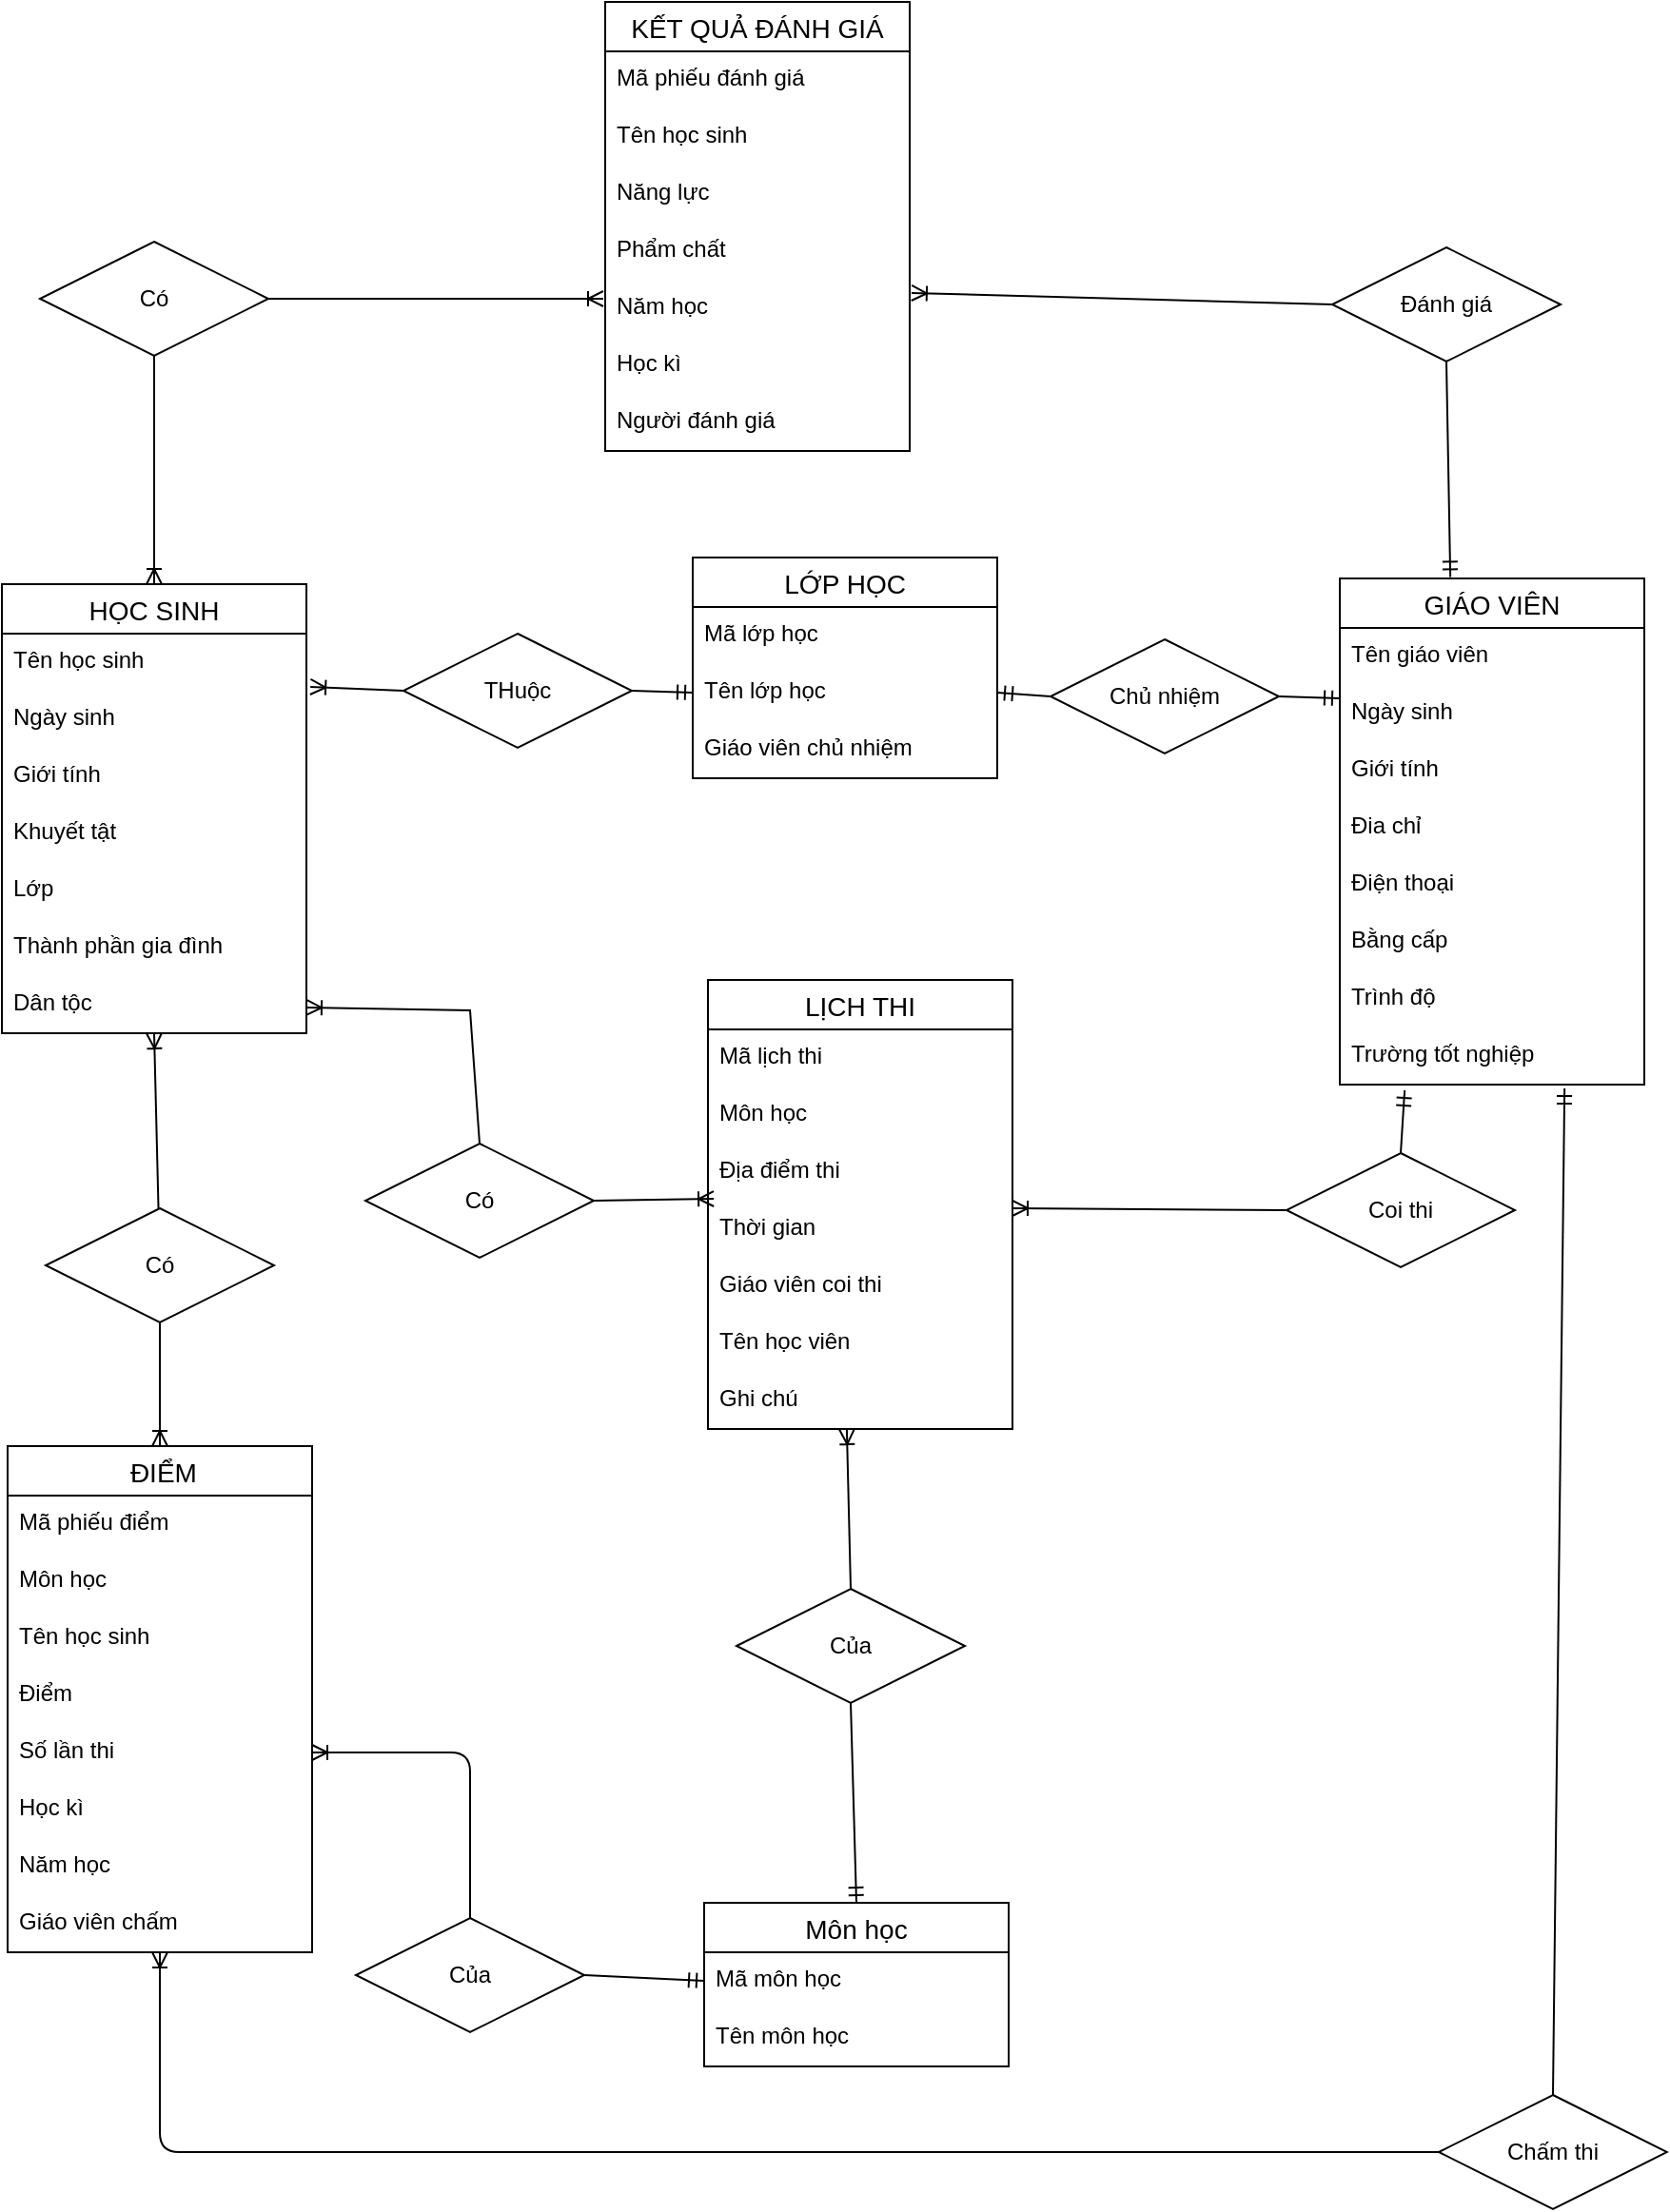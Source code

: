 <mxfile version="14.5.8" type="github">
  <diagram id="hoot__3CSZ-m4Yv-MgML" name="Page-1">
    <mxGraphModel dx="1369" dy="776" grid="0" gridSize="10" guides="1" tooltips="1" connect="1" arrows="1" fold="1" page="1" pageScale="1" pageWidth="1100" pageHeight="1700" background="#ffffff" math="0" shadow="0">
      <root>
        <mxCell id="0" />
        <mxCell id="1" parent="0" />
        <mxCell id="pvwdePWFHWHqx1OLr2bi-17" value="HỌC SINH" style="swimlane;fontStyle=0;childLayout=stackLayout;horizontal=1;startSize=26;horizontalStack=0;resizeParent=1;resizeParentMax=0;resizeLast=0;collapsible=1;marginBottom=0;align=center;fontSize=14;" parent="1" vertex="1">
          <mxGeometry x="131" y="393" width="160" height="236" as="geometry" />
        </mxCell>
        <mxCell id="pvwdePWFHWHqx1OLr2bi-19" value="Tên học sinh" style="text;strokeColor=none;fillColor=none;spacingLeft=4;spacingRight=4;overflow=hidden;rotatable=0;points=[[0,0.5],[1,0.5]];portConstraint=eastwest;fontSize=12;" parent="pvwdePWFHWHqx1OLr2bi-17" vertex="1">
          <mxGeometry y="26" width="160" height="30" as="geometry" />
        </mxCell>
        <mxCell id="pvwdePWFHWHqx1OLr2bi-24" value="Ngày sinh" style="text;strokeColor=none;fillColor=none;spacingLeft=4;spacingRight=4;overflow=hidden;rotatable=0;points=[[0,0.5],[1,0.5]];portConstraint=eastwest;fontSize=12;" parent="pvwdePWFHWHqx1OLr2bi-17" vertex="1">
          <mxGeometry y="56" width="160" height="30" as="geometry" />
        </mxCell>
        <mxCell id="pvwdePWFHWHqx1OLr2bi-25" value="Giới tính" style="text;strokeColor=none;fillColor=none;spacingLeft=4;spacingRight=4;overflow=hidden;rotatable=0;points=[[0,0.5],[1,0.5]];portConstraint=eastwest;fontSize=12;" parent="pvwdePWFHWHqx1OLr2bi-17" vertex="1">
          <mxGeometry y="86" width="160" height="30" as="geometry" />
        </mxCell>
        <mxCell id="pvwdePWFHWHqx1OLr2bi-26" value="Khuyết tật" style="text;strokeColor=none;fillColor=none;spacingLeft=4;spacingRight=4;overflow=hidden;rotatable=0;points=[[0,0.5],[1,0.5]];portConstraint=eastwest;fontSize=12;" parent="pvwdePWFHWHqx1OLr2bi-17" vertex="1">
          <mxGeometry y="116" width="160" height="30" as="geometry" />
        </mxCell>
        <mxCell id="pvwdePWFHWHqx1OLr2bi-27" value="Lớp" style="text;strokeColor=none;fillColor=none;spacingLeft=4;spacingRight=4;overflow=hidden;rotatable=0;points=[[0,0.5],[1,0.5]];portConstraint=eastwest;fontSize=12;" parent="pvwdePWFHWHqx1OLr2bi-17" vertex="1">
          <mxGeometry y="146" width="160" height="30" as="geometry" />
        </mxCell>
        <mxCell id="pvwdePWFHWHqx1OLr2bi-28" value="Thành phần gia đình" style="text;strokeColor=none;fillColor=none;spacingLeft=4;spacingRight=4;overflow=hidden;rotatable=0;points=[[0,0.5],[1,0.5]];portConstraint=eastwest;fontSize=12;" parent="pvwdePWFHWHqx1OLr2bi-17" vertex="1">
          <mxGeometry y="176" width="160" height="30" as="geometry" />
        </mxCell>
        <mxCell id="pvwdePWFHWHqx1OLr2bi-29" value="Dân tộc" style="text;strokeColor=none;fillColor=none;spacingLeft=4;spacingRight=4;overflow=hidden;rotatable=0;points=[[0,0.5],[1,0.5]];portConstraint=eastwest;fontSize=12;" parent="pvwdePWFHWHqx1OLr2bi-17" vertex="1">
          <mxGeometry y="206" width="160" height="30" as="geometry" />
        </mxCell>
        <mxCell id="pvwdePWFHWHqx1OLr2bi-33" value="GIÁO VIÊN" style="swimlane;fontStyle=0;childLayout=stackLayout;horizontal=1;startSize=26;horizontalStack=0;resizeParent=1;resizeParentMax=0;resizeLast=0;collapsible=1;marginBottom=0;align=center;fontSize=14;" parent="1" vertex="1">
          <mxGeometry x="834" y="390" width="160" height="266" as="geometry" />
        </mxCell>
        <mxCell id="pvwdePWFHWHqx1OLr2bi-35" value="Tên giáo viên" style="text;strokeColor=none;fillColor=none;spacingLeft=4;spacingRight=4;overflow=hidden;rotatable=0;points=[[0,0.5],[1,0.5]];portConstraint=eastwest;fontSize=12;" parent="pvwdePWFHWHqx1OLr2bi-33" vertex="1">
          <mxGeometry y="26" width="160" height="30" as="geometry" />
        </mxCell>
        <mxCell id="pvwdePWFHWHqx1OLr2bi-36" value="Ngày sinh" style="text;strokeColor=none;fillColor=none;spacingLeft=4;spacingRight=4;overflow=hidden;rotatable=0;points=[[0,0.5],[1,0.5]];portConstraint=eastwest;fontSize=12;" parent="pvwdePWFHWHqx1OLr2bi-33" vertex="1">
          <mxGeometry y="56" width="160" height="30" as="geometry" />
        </mxCell>
        <mxCell id="pvwdePWFHWHqx1OLr2bi-37" value="Giới tính" style="text;strokeColor=none;fillColor=none;spacingLeft=4;spacingRight=4;overflow=hidden;rotatable=0;points=[[0,0.5],[1,0.5]];portConstraint=eastwest;fontSize=12;" parent="pvwdePWFHWHqx1OLr2bi-33" vertex="1">
          <mxGeometry y="86" width="160" height="30" as="geometry" />
        </mxCell>
        <mxCell id="pvwdePWFHWHqx1OLr2bi-38" value="Đia chỉ" style="text;strokeColor=none;fillColor=none;spacingLeft=4;spacingRight=4;overflow=hidden;rotatable=0;points=[[0,0.5],[1,0.5]];portConstraint=eastwest;fontSize=12;" parent="pvwdePWFHWHqx1OLr2bi-33" vertex="1">
          <mxGeometry y="116" width="160" height="30" as="geometry" />
        </mxCell>
        <mxCell id="pvwdePWFHWHqx1OLr2bi-39" value="Điện thoại" style="text;strokeColor=none;fillColor=none;spacingLeft=4;spacingRight=4;overflow=hidden;rotatable=0;points=[[0,0.5],[1,0.5]];portConstraint=eastwest;fontSize=12;" parent="pvwdePWFHWHqx1OLr2bi-33" vertex="1">
          <mxGeometry y="146" width="160" height="30" as="geometry" />
        </mxCell>
        <mxCell id="pvwdePWFHWHqx1OLr2bi-40" value="Bằng cấp" style="text;strokeColor=none;fillColor=none;spacingLeft=4;spacingRight=4;overflow=hidden;rotatable=0;points=[[0,0.5],[1,0.5]];portConstraint=eastwest;fontSize=12;" parent="pvwdePWFHWHqx1OLr2bi-33" vertex="1">
          <mxGeometry y="176" width="160" height="30" as="geometry" />
        </mxCell>
        <mxCell id="pvwdePWFHWHqx1OLr2bi-41" value="Trình độ" style="text;strokeColor=none;fillColor=none;spacingLeft=4;spacingRight=4;overflow=hidden;rotatable=0;points=[[0,0.5],[1,0.5]];portConstraint=eastwest;fontSize=12;" parent="pvwdePWFHWHqx1OLr2bi-33" vertex="1">
          <mxGeometry y="206" width="160" height="30" as="geometry" />
        </mxCell>
        <mxCell id="pvwdePWFHWHqx1OLr2bi-42" value="Trường tốt nghiệp" style="text;strokeColor=none;fillColor=none;spacingLeft=4;spacingRight=4;overflow=hidden;rotatable=0;points=[[0,0.5],[1,0.5]];portConstraint=eastwest;fontSize=12;" parent="pvwdePWFHWHqx1OLr2bi-33" vertex="1">
          <mxGeometry y="236" width="160" height="30" as="geometry" />
        </mxCell>
        <mxCell id="pvwdePWFHWHqx1OLr2bi-49" value="LỚP HỌC" style="swimlane;fontStyle=0;childLayout=stackLayout;horizontal=1;startSize=26;horizontalStack=0;resizeParent=1;resizeParentMax=0;resizeLast=0;collapsible=1;marginBottom=0;align=center;fontSize=14;" parent="1" vertex="1">
          <mxGeometry x="494" y="379" width="160" height="116" as="geometry" />
        </mxCell>
        <mxCell id="pvwdePWFHWHqx1OLr2bi-50" value="Mã lớp học" style="text;strokeColor=none;fillColor=none;spacingLeft=4;spacingRight=4;overflow=hidden;rotatable=0;points=[[0,0.5],[1,0.5]];portConstraint=eastwest;fontSize=12;fontStyle=0" parent="pvwdePWFHWHqx1OLr2bi-49" vertex="1">
          <mxGeometry y="26" width="160" height="30" as="geometry" />
        </mxCell>
        <mxCell id="rdRmKtgfBki6RpdaBE43-10" value="Tên lớp học" style="text;strokeColor=none;fillColor=none;spacingLeft=4;spacingRight=4;overflow=hidden;rotatable=0;points=[[0,0.5],[1,0.5]];portConstraint=eastwest;fontSize=12;" parent="pvwdePWFHWHqx1OLr2bi-49" vertex="1">
          <mxGeometry y="56" width="160" height="30" as="geometry" />
        </mxCell>
        <mxCell id="rdRmKtgfBki6RpdaBE43-12" value="Giáo viên chủ nhiệm&#xa;" style="text;strokeColor=none;fillColor=none;spacingLeft=4;spacingRight=4;overflow=hidden;rotatable=0;points=[[0,0.5],[1,0.5]];portConstraint=eastwest;fontSize=12;" parent="pvwdePWFHWHqx1OLr2bi-49" vertex="1">
          <mxGeometry y="86" width="160" height="30" as="geometry" />
        </mxCell>
        <mxCell id="pvwdePWFHWHqx1OLr2bi-52" value="Môn học" style="swimlane;fontStyle=0;childLayout=stackLayout;horizontal=1;startSize=26;horizontalStack=0;resizeParent=1;resizeParentMax=0;resizeLast=0;collapsible=1;marginBottom=0;align=center;fontSize=14;" parent="1" vertex="1">
          <mxGeometry x="500" y="1086" width="160" height="86" as="geometry" />
        </mxCell>
        <mxCell id="pvwdePWFHWHqx1OLr2bi-53" value="Mã môn học" style="text;strokeColor=none;fillColor=none;spacingLeft=4;spacingRight=4;overflow=hidden;rotatable=0;points=[[0,0.5],[1,0.5]];portConstraint=eastwest;fontSize=12;fontStyle=0" parent="pvwdePWFHWHqx1OLr2bi-52" vertex="1">
          <mxGeometry y="26" width="160" height="30" as="geometry" />
        </mxCell>
        <mxCell id="pvwdePWFHWHqx1OLr2bi-54" value="Tên môn học" style="text;strokeColor=none;fillColor=none;spacingLeft=4;spacingRight=4;overflow=hidden;rotatable=0;points=[[0,0.5],[1,0.5]];portConstraint=eastwest;fontSize=12;" parent="pvwdePWFHWHqx1OLr2bi-52" vertex="1">
          <mxGeometry y="56" width="160" height="30" as="geometry" />
        </mxCell>
        <mxCell id="pvwdePWFHWHqx1OLr2bi-64" value=" ĐIỂM" style="swimlane;fontStyle=0;childLayout=stackLayout;horizontal=1;startSize=26;horizontalStack=0;resizeParent=1;resizeParentMax=0;resizeLast=0;collapsible=1;marginBottom=0;align=center;fontSize=14;" parent="1" vertex="1">
          <mxGeometry x="134" y="846" width="160" height="266" as="geometry" />
        </mxCell>
        <mxCell id="ugmIcIHYuJo1cdFX7WU3-1" value="Mã phiếu điểm" style="text;strokeColor=none;fillColor=none;spacingLeft=4;spacingRight=4;overflow=hidden;rotatable=0;points=[[0,0.5],[1,0.5]];portConstraint=eastwest;fontSize=12;" parent="pvwdePWFHWHqx1OLr2bi-64" vertex="1">
          <mxGeometry y="26" width="160" height="30" as="geometry" />
        </mxCell>
        <mxCell id="pvwdePWFHWHqx1OLr2bi-68" value="Môn học" style="text;strokeColor=none;fillColor=none;spacingLeft=4;spacingRight=4;overflow=hidden;rotatable=0;points=[[0,0.5],[1,0.5]];portConstraint=eastwest;fontSize=12;" parent="pvwdePWFHWHqx1OLr2bi-64" vertex="1">
          <mxGeometry y="56" width="160" height="30" as="geometry" />
        </mxCell>
        <mxCell id="pvwdePWFHWHqx1OLr2bi-65" value="Tên học sinh" style="text;strokeColor=none;fillColor=none;spacingLeft=4;spacingRight=4;overflow=hidden;rotatable=0;points=[[0,0.5],[1,0.5]];portConstraint=eastwest;fontSize=12;" parent="pvwdePWFHWHqx1OLr2bi-64" vertex="1">
          <mxGeometry y="86" width="160" height="30" as="geometry" />
        </mxCell>
        <mxCell id="pvwdePWFHWHqx1OLr2bi-69" value="Điểm" style="text;strokeColor=none;fillColor=none;spacingLeft=4;spacingRight=4;overflow=hidden;rotatable=0;points=[[0,0.5],[1,0.5]];portConstraint=eastwest;fontSize=12;" parent="pvwdePWFHWHqx1OLr2bi-64" vertex="1">
          <mxGeometry y="116" width="160" height="30" as="geometry" />
        </mxCell>
        <mxCell id="pvwdePWFHWHqx1OLr2bi-70" value="Số lần thi" style="text;strokeColor=none;fillColor=none;spacingLeft=4;spacingRight=4;overflow=hidden;rotatable=0;points=[[0,0.5],[1,0.5]];portConstraint=eastwest;fontSize=12;" parent="pvwdePWFHWHqx1OLr2bi-64" vertex="1">
          <mxGeometry y="146" width="160" height="30" as="geometry" />
        </mxCell>
        <mxCell id="pvwdePWFHWHqx1OLr2bi-67" value="Học kì" style="text;strokeColor=none;fillColor=none;spacingLeft=4;spacingRight=4;overflow=hidden;rotatable=0;points=[[0,0.5],[1,0.5]];portConstraint=eastwest;fontSize=12;" parent="pvwdePWFHWHqx1OLr2bi-64" vertex="1">
          <mxGeometry y="176" width="160" height="30" as="geometry" />
        </mxCell>
        <mxCell id="pvwdePWFHWHqx1OLr2bi-66" value="Năm học" style="text;strokeColor=none;fillColor=none;spacingLeft=4;spacingRight=4;overflow=hidden;rotatable=0;points=[[0,0.5],[1,0.5]];portConstraint=eastwest;fontSize=12;" parent="pvwdePWFHWHqx1OLr2bi-64" vertex="1">
          <mxGeometry y="206" width="160" height="30" as="geometry" />
        </mxCell>
        <mxCell id="ctQopqDnY2UfsGgvYHG6-9" value="Giáo viên chấm" style="text;strokeColor=none;fillColor=none;spacingLeft=4;spacingRight=4;overflow=hidden;rotatable=0;points=[[0,0.5],[1,0.5]];portConstraint=eastwest;fontSize=12;" parent="pvwdePWFHWHqx1OLr2bi-64" vertex="1">
          <mxGeometry y="236" width="160" height="30" as="geometry" />
        </mxCell>
        <mxCell id="pvwdePWFHWHqx1OLr2bi-97" value="Có" style="shape=rhombus;perimeter=rhombusPerimeter;whiteSpace=wrap;html=1;align=center;" parent="1" vertex="1">
          <mxGeometry x="151" y="213" width="120" height="60" as="geometry" />
        </mxCell>
        <mxCell id="pvwdePWFHWHqx1OLr2bi-99" value="" style="fontSize=12;html=1;endArrow=ERoneToMany;entryX=0;entryY=0.5;entryDx=0;entryDy=0;exitX=1;exitY=0.5;exitDx=0;exitDy=0;" parent="1" source="pvwdePWFHWHqx1OLr2bi-97" edge="1">
          <mxGeometry width="100" height="100" relative="1" as="geometry">
            <mxPoint x="181" y="373" as="sourcePoint" />
            <mxPoint x="447" y="243" as="targetPoint" />
          </mxGeometry>
        </mxCell>
        <mxCell id="pvwdePWFHWHqx1OLr2bi-100" value="Có" style="shape=rhombus;perimeter=rhombusPerimeter;whiteSpace=wrap;html=1;align=center;" parent="1" vertex="1">
          <mxGeometry x="154" y="721" width="120" height="60" as="geometry" />
        </mxCell>
        <mxCell id="pvwdePWFHWHqx1OLr2bi-102" value="" style="fontSize=12;html=1;endArrow=ERoneToMany;entryX=0.5;entryY=0;entryDx=0;entryDy=0;exitX=0.5;exitY=1;exitDx=0;exitDy=0;" parent="1" source="pvwdePWFHWHqx1OLr2bi-100" target="pvwdePWFHWHqx1OLr2bi-64" edge="1">
          <mxGeometry width="100" height="100" relative="1" as="geometry">
            <mxPoint x="469" y="564" as="sourcePoint" />
            <mxPoint x="518" y="564" as="targetPoint" />
          </mxGeometry>
        </mxCell>
        <mxCell id="pvwdePWFHWHqx1OLr2bi-104" value="Chủ nhiệm" style="shape=rhombus;perimeter=rhombusPerimeter;whiteSpace=wrap;html=1;align=center;" parent="1" vertex="1">
          <mxGeometry x="682" y="422" width="120" height="60" as="geometry" />
        </mxCell>
        <mxCell id="pvwdePWFHWHqx1OLr2bi-105" value="THuộc" style="shape=rhombus;perimeter=rhombusPerimeter;whiteSpace=wrap;html=1;align=center;" parent="1" vertex="1">
          <mxGeometry x="342" y="419" width="120" height="60" as="geometry" />
        </mxCell>
        <mxCell id="pvwdePWFHWHqx1OLr2bi-106" value="" style="fontSize=12;html=1;endArrow=ERmandOne;exitX=1;exitY=0.5;exitDx=0;exitDy=0;rounded=0;entryX=0;entryY=0.233;entryDx=0;entryDy=0;entryPerimeter=0;" parent="1" source="pvwdePWFHWHqx1OLr2bi-104" target="pvwdePWFHWHqx1OLr2bi-36" edge="1">
          <mxGeometry width="100" height="100" relative="1" as="geometry">
            <mxPoint x="349" y="564" as="sourcePoint" />
            <mxPoint x="847.76" y="723.47" as="targetPoint" />
          </mxGeometry>
        </mxCell>
        <mxCell id="pvwdePWFHWHqx1OLr2bi-107" value="" style="fontSize=12;html=1;endArrow=ERmandOne;entryX=1;entryY=0.5;entryDx=0;entryDy=0;exitX=0;exitY=0.5;exitDx=0;exitDy=0;rounded=0;" parent="1" source="pvwdePWFHWHqx1OLr2bi-104" edge="1">
          <mxGeometry width="100" height="100" relative="1" as="geometry">
            <mxPoint x="359" y="574" as="sourcePoint" />
            <mxPoint x="654" y="450" as="targetPoint" />
          </mxGeometry>
        </mxCell>
        <mxCell id="pvwdePWFHWHqx1OLr2bi-108" value="" style="fontSize=12;html=1;endArrow=ERmandOne;entryX=0;entryY=0.5;entryDx=0;entryDy=0;exitX=1;exitY=0.5;exitDx=0;exitDy=0;rounded=0;" parent="1" source="pvwdePWFHWHqx1OLr2bi-105" edge="1">
          <mxGeometry width="100" height="100" relative="1" as="geometry">
            <mxPoint x="349" y="564" as="sourcePoint" />
            <mxPoint x="494" y="450" as="targetPoint" />
            <Array as="points" />
          </mxGeometry>
        </mxCell>
        <mxCell id="pvwdePWFHWHqx1OLr2bi-109" value="" style="fontSize=12;html=1;endArrow=ERoneToMany;entryX=1.013;entryY=-0.067;entryDx=0;entryDy=0;exitX=0;exitY=0.5;exitDx=0;exitDy=0;rounded=0;entryPerimeter=0;" parent="1" source="pvwdePWFHWHqx1OLr2bi-105" target="pvwdePWFHWHqx1OLr2bi-24" edge="1">
          <mxGeometry width="100" height="100" relative="1" as="geometry">
            <mxPoint x="224" y="791.0" as="sourcePoint" />
            <mxPoint x="224" y="856.0" as="targetPoint" />
            <Array as="points" />
          </mxGeometry>
        </mxCell>
        <mxCell id="pvwdePWFHWHqx1OLr2bi-110" value="Của" style="shape=rhombus;perimeter=rhombusPerimeter;whiteSpace=wrap;html=1;align=center;" parent="1" vertex="1">
          <mxGeometry x="317" y="1094" width="120" height="60" as="geometry" />
        </mxCell>
        <mxCell id="pvwdePWFHWHqx1OLr2bi-111" value="" style="fontSize=12;html=1;endArrow=ERoneToMany;entryX=1;entryY=0.5;entryDx=0;entryDy=0;exitX=0.5;exitY=0;exitDx=0;exitDy=0;" parent="1" source="pvwdePWFHWHqx1OLr2bi-110" target="pvwdePWFHWHqx1OLr2bi-70" edge="1">
          <mxGeometry width="100" height="100" relative="1" as="geometry">
            <mxPoint x="224" y="791.0" as="sourcePoint" />
            <mxPoint x="224" y="856.0" as="targetPoint" />
            <Array as="points">
              <mxPoint x="377" y="1007" />
            </Array>
          </mxGeometry>
        </mxCell>
        <mxCell id="pvwdePWFHWHqx1OLr2bi-112" value="" style="fontSize=12;html=1;endArrow=ERmandOne;entryX=0;entryY=0.5;entryDx=0;entryDy=0;exitX=1;exitY=0.5;exitDx=0;exitDy=0;rounded=0;" parent="1" source="pvwdePWFHWHqx1OLr2bi-110" target="pvwdePWFHWHqx1OLr2bi-53" edge="1">
          <mxGeometry width="100" height="100" relative="1" as="geometry">
            <mxPoint x="224" y="731.0" as="sourcePoint" />
            <mxPoint x="223.72" y="668.76" as="targetPoint" />
          </mxGeometry>
        </mxCell>
        <mxCell id="rdRmKtgfBki6RpdaBE43-1" value="LỊCH THI" style="swimlane;fontStyle=0;childLayout=stackLayout;horizontal=1;startSize=26;horizontalStack=0;resizeParent=1;resizeParentMax=0;resizeLast=0;collapsible=1;marginBottom=0;align=center;fontSize=14;" parent="1" vertex="1">
          <mxGeometry x="502" y="601" width="160" height="236" as="geometry" />
        </mxCell>
        <mxCell id="ugmIcIHYuJo1cdFX7WU3-2" value="Mã lịch thi" style="text;strokeColor=none;fillColor=none;spacingLeft=4;spacingRight=4;overflow=hidden;rotatable=0;points=[[0,0.5],[1,0.5]];portConstraint=eastwest;fontSize=12;" parent="rdRmKtgfBki6RpdaBE43-1" vertex="1">
          <mxGeometry y="26" width="160" height="30" as="geometry" />
        </mxCell>
        <mxCell id="rdRmKtgfBki6RpdaBE43-3" value="Môn học" style="text;strokeColor=none;fillColor=none;spacingLeft=4;spacingRight=4;overflow=hidden;rotatable=0;points=[[0,0.5],[1,0.5]];portConstraint=eastwest;fontSize=12;" parent="rdRmKtgfBki6RpdaBE43-1" vertex="1">
          <mxGeometry y="56" width="160" height="30" as="geometry" />
        </mxCell>
        <mxCell id="rdRmKtgfBki6RpdaBE43-4" value="Địa điểm thi" style="text;strokeColor=none;fillColor=none;spacingLeft=4;spacingRight=4;overflow=hidden;rotatable=0;points=[[0,0.5],[1,0.5]];portConstraint=eastwest;fontSize=12;" parent="rdRmKtgfBki6RpdaBE43-1" vertex="1">
          <mxGeometry y="86" width="160" height="30" as="geometry" />
        </mxCell>
        <mxCell id="rdRmKtgfBki6RpdaBE43-5" value="Thời gian" style="text;strokeColor=none;fillColor=none;spacingLeft=4;spacingRight=4;overflow=hidden;rotatable=0;points=[[0,0.5],[1,0.5]];portConstraint=eastwest;fontSize=12;" parent="rdRmKtgfBki6RpdaBE43-1" vertex="1">
          <mxGeometry y="116" width="160" height="30" as="geometry" />
        </mxCell>
        <mxCell id="rdRmKtgfBki6RpdaBE43-6" value="Giáo viên coi thi&#xa;" style="text;strokeColor=none;fillColor=none;spacingLeft=4;spacingRight=4;overflow=hidden;rotatable=0;points=[[0,0.5],[1,0.5]];portConstraint=eastwest;fontSize=12;" parent="rdRmKtgfBki6RpdaBE43-1" vertex="1">
          <mxGeometry y="146" width="160" height="30" as="geometry" />
        </mxCell>
        <mxCell id="rdRmKtgfBki6RpdaBE43-19" value="Tên học viên" style="text;strokeColor=none;fillColor=none;spacingLeft=4;spacingRight=4;overflow=hidden;rotatable=0;points=[[0,0.5],[1,0.5]];portConstraint=eastwest;fontSize=12;" parent="rdRmKtgfBki6RpdaBE43-1" vertex="1">
          <mxGeometry y="176" width="160" height="30" as="geometry" />
        </mxCell>
        <mxCell id="FUonQlKfhRQpPkePMPSt-1" value="Ghi chú" style="text;strokeColor=none;fillColor=none;spacingLeft=4;spacingRight=4;overflow=hidden;rotatable=0;points=[[0,0.5],[1,0.5]];portConstraint=eastwest;fontSize=12;" vertex="1" parent="rdRmKtgfBki6RpdaBE43-1">
          <mxGeometry y="206" width="160" height="30" as="geometry" />
        </mxCell>
        <mxCell id="rdRmKtgfBki6RpdaBE43-14" value="Coi thi" style="shape=rhombus;perimeter=rhombusPerimeter;whiteSpace=wrap;html=1;align=center;" parent="1" vertex="1">
          <mxGeometry x="806" y="692" width="120" height="60" as="geometry" />
        </mxCell>
        <mxCell id="rdRmKtgfBki6RpdaBE43-15" value="" style="fontSize=12;html=1;endArrow=ERoneToMany;rounded=0;exitX=0;exitY=0.5;exitDx=0;exitDy=0;entryX=1;entryY=0.133;entryDx=0;entryDy=0;entryPerimeter=0;" parent="1" source="rdRmKtgfBki6RpdaBE43-14" target="rdRmKtgfBki6RpdaBE43-5" edge="1">
          <mxGeometry width="100" height="100" relative="1" as="geometry">
            <mxPoint x="1019" y="789" as="sourcePoint" />
            <mxPoint x="931" y="946" as="targetPoint" />
            <Array as="points" />
          </mxGeometry>
        </mxCell>
        <mxCell id="rdRmKtgfBki6RpdaBE43-16" value="Có" style="shape=rhombus;perimeter=rhombusPerimeter;whiteSpace=wrap;html=1;align=center;" parent="1" vertex="1">
          <mxGeometry x="322" y="687" width="120" height="60" as="geometry" />
        </mxCell>
        <mxCell id="rdRmKtgfBki6RpdaBE43-17" value="" style="fontSize=12;html=1;endArrow=ERoneToMany;exitX=0.5;exitY=0;exitDx=0;exitDy=0;rounded=0;" parent="1" source="rdRmKtgfBki6RpdaBE43-16" target="pvwdePWFHWHqx1OLr2bi-29" edge="1">
          <mxGeometry width="100" height="100" relative="1" as="geometry">
            <mxPoint x="389" y="686" as="sourcePoint" />
            <mxPoint x="301" y="624" as="targetPoint" />
            <Array as="points">
              <mxPoint x="377" y="617" />
            </Array>
          </mxGeometry>
        </mxCell>
        <mxCell id="rdRmKtgfBki6RpdaBE43-18" value="" style="fontSize=12;html=1;endArrow=ERoneToMany;entryX=0.019;entryY=-0.033;entryDx=0;entryDy=0;exitX=1;exitY=0.5;exitDx=0;exitDy=0;rounded=0;entryPerimeter=0;" parent="1" source="rdRmKtgfBki6RpdaBE43-16" target="rdRmKtgfBki6RpdaBE43-5" edge="1">
          <mxGeometry width="100" height="100" relative="1" as="geometry">
            <mxPoint x="389" y="686" as="sourcePoint" />
            <mxPoint x="301" y="624" as="targetPoint" />
            <Array as="points" />
          </mxGeometry>
        </mxCell>
        <mxCell id="rdRmKtgfBki6RpdaBE43-21" value="" style="fontSize=12;html=1;endArrow=ERoneToMany;entryX=0.5;entryY=1;entryDx=0;entryDy=0;rounded=0;" parent="1" source="pvwdePWFHWHqx1OLr2bi-100" target="pvwdePWFHWHqx1OLr2bi-17" edge="1">
          <mxGeometry width="100" height="100" relative="1" as="geometry">
            <mxPoint x="387" y="734" as="sourcePoint" />
            <mxPoint x="303.08" y="630.99" as="targetPoint" />
            <Array as="points" />
          </mxGeometry>
        </mxCell>
        <mxCell id="rdRmKtgfBki6RpdaBE43-22" value="" style="fontSize=12;html=1;endArrow=ERoneToMany;entryX=0.5;entryY=0;entryDx=0;entryDy=0;rounded=0;exitX=0.5;exitY=1;exitDx=0;exitDy=0;" parent="1" source="pvwdePWFHWHqx1OLr2bi-97" target="pvwdePWFHWHqx1OLr2bi-17" edge="1">
          <mxGeometry width="100" height="100" relative="1" as="geometry">
            <mxPoint x="223.037" y="731.481" as="sourcePoint" />
            <mxPoint x="221" y="669" as="targetPoint" />
            <Array as="points" />
          </mxGeometry>
        </mxCell>
        <mxCell id="rdRmKtgfBki6RpdaBE43-23" value="Của" style="shape=rhombus;perimeter=rhombusPerimeter;whiteSpace=wrap;html=1;align=center;" parent="1" vertex="1">
          <mxGeometry x="517" y="921" width="120" height="60" as="geometry" />
        </mxCell>
        <mxCell id="rdRmKtgfBki6RpdaBE43-24" value="" style="fontSize=12;html=1;endArrow=ERoneToMany;entryX=0.456;entryY=1;entryDx=0;entryDy=0;exitX=0.5;exitY=0;exitDx=0;exitDy=0;entryPerimeter=0;" parent="1" source="rdRmKtgfBki6RpdaBE43-23" target="FUonQlKfhRQpPkePMPSt-1" edge="1">
          <mxGeometry width="100" height="100" relative="1" as="geometry">
            <mxPoint x="215" y="1106" as="sourcePoint" />
            <mxPoint x="215.04" y="1062" as="targetPoint" />
          </mxGeometry>
        </mxCell>
        <mxCell id="rdRmKtgfBki6RpdaBE43-25" value="" style="fontSize=12;html=1;endArrow=ERmandOne;entryX=0.5;entryY=0;entryDx=0;entryDy=0;exitX=0.5;exitY=1;exitDx=0;exitDy=0;rounded=0;" parent="1" source="rdRmKtgfBki6RpdaBE43-23" target="pvwdePWFHWHqx1OLr2bi-52" edge="1">
          <mxGeometry width="100" height="100" relative="1" as="geometry">
            <mxPoint x="275" y="1136" as="sourcePoint" />
            <mxPoint x="492" y="1137" as="targetPoint" />
          </mxGeometry>
        </mxCell>
        <mxCell id="ctQopqDnY2UfsGgvYHG6-1" value="KẾT QUẢ ĐÁNH GIÁ" style="swimlane;fontStyle=0;childLayout=stackLayout;horizontal=1;startSize=26;horizontalStack=0;resizeParent=1;resizeParentMax=0;resizeLast=0;collapsible=1;marginBottom=0;align=center;fontSize=14;" parent="1" vertex="1">
          <mxGeometry x="448" y="87" width="160" height="236" as="geometry" />
        </mxCell>
        <mxCell id="ctQopqDnY2UfsGgvYHG6-2" value="Mã phiếu đánh giá" style="text;strokeColor=none;fillColor=none;spacingLeft=4;spacingRight=4;overflow=hidden;rotatable=0;points=[[0,0.5],[1,0.5]];portConstraint=eastwest;fontSize=12;" parent="ctQopqDnY2UfsGgvYHG6-1" vertex="1">
          <mxGeometry y="26" width="160" height="30" as="geometry" />
        </mxCell>
        <mxCell id="ctQopqDnY2UfsGgvYHG6-3" value="Tên học sinh" style="text;strokeColor=none;fillColor=none;spacingLeft=4;spacingRight=4;overflow=hidden;rotatable=0;points=[[0,0.5],[1,0.5]];portConstraint=eastwest;fontSize=12;" parent="ctQopqDnY2UfsGgvYHG6-1" vertex="1">
          <mxGeometry y="56" width="160" height="30" as="geometry" />
        </mxCell>
        <mxCell id="ctQopqDnY2UfsGgvYHG6-4" value="Năng lực" style="text;strokeColor=none;fillColor=none;spacingLeft=4;spacingRight=4;overflow=hidden;rotatable=0;points=[[0,0.5],[1,0.5]];portConstraint=eastwest;fontSize=12;" parent="ctQopqDnY2UfsGgvYHG6-1" vertex="1">
          <mxGeometry y="86" width="160" height="30" as="geometry" />
        </mxCell>
        <mxCell id="ctQopqDnY2UfsGgvYHG6-5" value="Phẩm chất" style="text;strokeColor=none;fillColor=none;spacingLeft=4;spacingRight=4;overflow=hidden;rotatable=0;points=[[0,0.5],[1,0.5]];portConstraint=eastwest;fontSize=12;" parent="ctQopqDnY2UfsGgvYHG6-1" vertex="1">
          <mxGeometry y="116" width="160" height="30" as="geometry" />
        </mxCell>
        <mxCell id="ctQopqDnY2UfsGgvYHG6-6" value="Năm học" style="text;strokeColor=none;fillColor=none;spacingLeft=4;spacingRight=4;overflow=hidden;rotatable=0;points=[[0,0.5],[1,0.5]];portConstraint=eastwest;fontSize=12;" parent="ctQopqDnY2UfsGgvYHG6-1" vertex="1">
          <mxGeometry y="146" width="160" height="30" as="geometry" />
        </mxCell>
        <mxCell id="ctQopqDnY2UfsGgvYHG6-7" value="Học kì" style="text;strokeColor=none;fillColor=none;spacingLeft=4;spacingRight=4;overflow=hidden;rotatable=0;points=[[0,0.5],[1,0.5]];portConstraint=eastwest;fontSize=12;" parent="ctQopqDnY2UfsGgvYHG6-1" vertex="1">
          <mxGeometry y="176" width="160" height="30" as="geometry" />
        </mxCell>
        <mxCell id="ctQopqDnY2UfsGgvYHG6-8" value="Người đánh giá" style="text;strokeColor=none;fillColor=none;spacingLeft=4;spacingRight=4;overflow=hidden;rotatable=0;points=[[0,0.5],[1,0.5]];portConstraint=eastwest;fontSize=12;" parent="ctQopqDnY2UfsGgvYHG6-1" vertex="1">
          <mxGeometry y="206" width="160" height="30" as="geometry" />
        </mxCell>
        <mxCell id="ctQopqDnY2UfsGgvYHG6-10" value="Đánh giá" style="shape=rhombus;perimeter=rhombusPerimeter;whiteSpace=wrap;html=1;align=center;" parent="1" vertex="1">
          <mxGeometry x="830" y="216" width="120" height="60" as="geometry" />
        </mxCell>
        <mxCell id="ctQopqDnY2UfsGgvYHG6-11" value="" style="fontSize=12;html=1;endArrow=ERmandOne;exitX=0.5;exitY=1;exitDx=0;exitDy=0;rounded=0;entryX=0.363;entryY=-0.003;entryDx=0;entryDy=0;entryPerimeter=0;" parent="1" source="ctQopqDnY2UfsGgvYHG6-10" target="pvwdePWFHWHqx1OLr2bi-33" edge="1">
          <mxGeometry width="100" height="100" relative="1" as="geometry">
            <mxPoint x="812" y="462" as="sourcePoint" />
            <mxPoint x="844.96" y="462.99" as="targetPoint" />
          </mxGeometry>
        </mxCell>
        <mxCell id="ctQopqDnY2UfsGgvYHG6-12" value="" style="fontSize=12;html=1;endArrow=ERoneToMany;entryX=1.006;entryY=0.233;entryDx=0;entryDy=0;exitX=0;exitY=0.5;exitDx=0;exitDy=0;entryPerimeter=0;" parent="1" source="ctQopqDnY2UfsGgvYHG6-10" target="ctQopqDnY2UfsGgvYHG6-6" edge="1">
          <mxGeometry width="100" height="100" relative="1" as="geometry">
            <mxPoint x="281" y="253" as="sourcePoint" />
            <mxPoint x="457" y="253" as="targetPoint" />
          </mxGeometry>
        </mxCell>
        <mxCell id="ctQopqDnY2UfsGgvYHG6-13" value="Chấm thi" style="shape=rhombus;perimeter=rhombusPerimeter;whiteSpace=wrap;html=1;align=center;" parent="1" vertex="1">
          <mxGeometry x="886" y="1187" width="120" height="60" as="geometry" />
        </mxCell>
        <mxCell id="ctQopqDnY2UfsGgvYHG6-14" value="" style="fontSize=12;html=1;endArrow=ERmandOne;entryX=0.738;entryY=1.067;entryDx=0;entryDy=0;exitX=0.5;exitY=0;exitDx=0;exitDy=0;rounded=0;entryPerimeter=0;" parent="1" source="ctQopqDnY2UfsGgvYHG6-13" target="pvwdePWFHWHqx1OLr2bi-42" edge="1">
          <mxGeometry width="100" height="100" relative="1" as="geometry">
            <mxPoint x="587" y="991" as="sourcePoint" />
            <mxPoint x="590" y="1096" as="targetPoint" />
          </mxGeometry>
        </mxCell>
        <mxCell id="ctQopqDnY2UfsGgvYHG6-15" value="" style="fontSize=12;html=1;endArrow=ERoneToMany;entryX=0.5;entryY=1;entryDx=0;entryDy=0;exitX=0;exitY=0.5;exitDx=0;exitDy=0;" parent="1" source="ctQopqDnY2UfsGgvYHG6-13" target="pvwdePWFHWHqx1OLr2bi-64" edge="1">
          <mxGeometry width="100" height="100" relative="1" as="geometry">
            <mxPoint x="224" y="791" as="sourcePoint" />
            <mxPoint x="224" y="856" as="targetPoint" />
            <Array as="points">
              <mxPoint x="214" y="1217" />
            </Array>
          </mxGeometry>
        </mxCell>
        <mxCell id="FUonQlKfhRQpPkePMPSt-2" value="" style="fontSize=12;html=1;endArrow=ERmandOne;entryX=0.213;entryY=1.1;entryDx=0;entryDy=0;exitX=0.5;exitY=0;exitDx=0;exitDy=0;rounded=0;entryPerimeter=0;" edge="1" parent="1" source="rdRmKtgfBki6RpdaBE43-14" target="pvwdePWFHWHqx1OLr2bi-42">
          <mxGeometry width="100" height="100" relative="1" as="geometry">
            <mxPoint x="472" y="459" as="sourcePoint" />
            <mxPoint x="504" y="460" as="targetPoint" />
            <Array as="points" />
          </mxGeometry>
        </mxCell>
      </root>
    </mxGraphModel>
  </diagram>
</mxfile>
